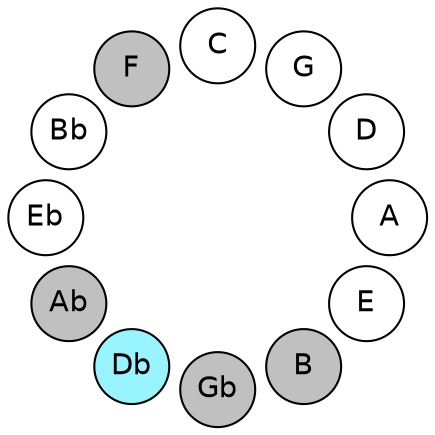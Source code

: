 
graph {

layout = circo;
mindist = .1

node [shape = circle, fontname = Helvetica, margin = 0, style = filled]
edge [style=invis]

subgraph 1 {
	E -- B -- Gb -- Db -- Ab -- Eb -- Bb -- F -- C -- G -- D -- A -- E
}

E [fillcolor = white];
B [fillcolor = gray];
Gb [fillcolor = gray];
Db [fillcolor = cadetblue1];
Ab [fillcolor = gray];
Eb [fillcolor = white];
Bb [fillcolor = white];
F [fillcolor = gray];
C [fillcolor = white];
G [fillcolor = white];
D [fillcolor = white];
A [fillcolor = white];
}
